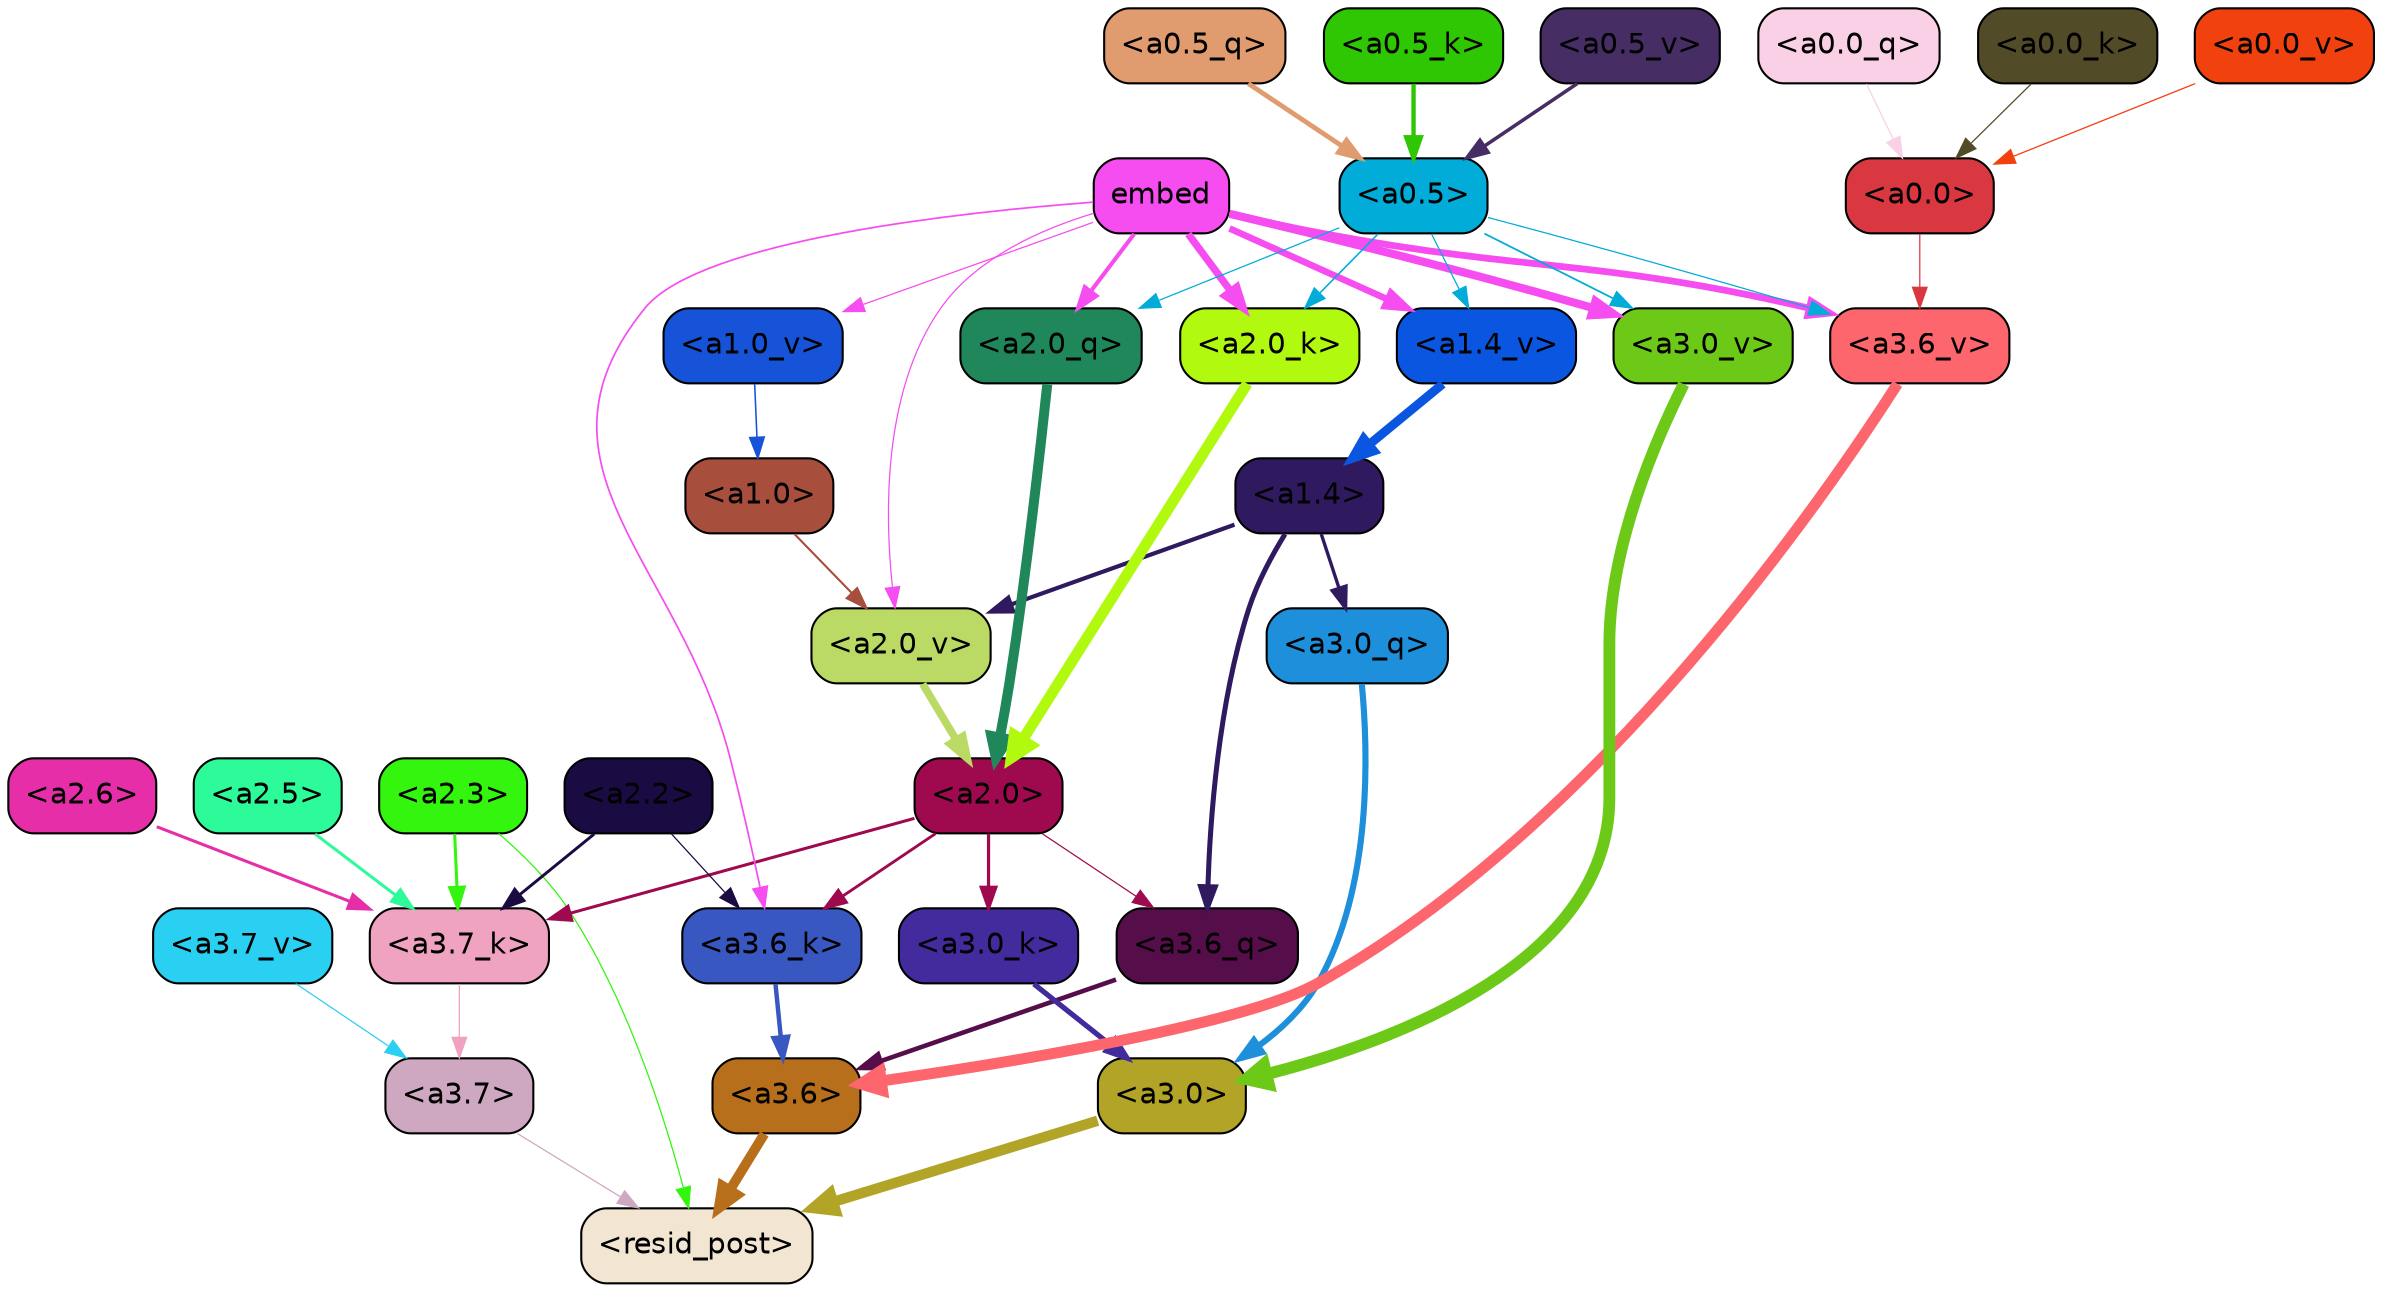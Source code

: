 strict digraph "" {
	graph [bgcolor=transparent,
		layout=dot,
		overlap=false,
		splines=true
	];
	"<a3.7>"	[color=black,
		fillcolor="#cea8c0",
		fontname=Helvetica,
		shape=box,
		style="filled, rounded"];
	"<resid_post>"	[color=black,
		fillcolor="#f2e6d2",
		fontname=Helvetica,
		shape=box,
		style="filled, rounded"];
	"<a3.7>" -> "<resid_post>"	[color="#cea8c0",
		penwidth=0.6];
	"<a3.6>"	[color=black,
		fillcolor="#b86f1b",
		fontname=Helvetica,
		shape=box,
		style="filled, rounded"];
	"<a3.6>" -> "<resid_post>"	[color="#b86f1b",
		penwidth=4.749041676521301];
	"<a3.0>"	[color=black,
		fillcolor="#b1a426",
		fontname=Helvetica,
		shape=box,
		style="filled, rounded"];
	"<a3.0>" -> "<resid_post>"	[color="#b1a426",
		penwidth=5.004215121269226];
	"<a2.3>"	[color=black,
		fillcolor="#33f50e",
		fontname=Helvetica,
		shape=box,
		style="filled, rounded"];
	"<a2.3>" -> "<resid_post>"	[color="#33f50e",
		penwidth=0.6];
	"<a3.7_k>"	[color=black,
		fillcolor="#f0a3c0",
		fontname=Helvetica,
		shape=box,
		style="filled, rounded"];
	"<a2.3>" -> "<a3.7_k>"	[color="#33f50e",
		penwidth=1.4559586644172668];
	"<a3.6_q>"	[color=black,
		fillcolor="#550e4a",
		fontname=Helvetica,
		shape=box,
		style="filled, rounded"];
	"<a3.6_q>" -> "<a3.6>"	[color="#550e4a",
		penwidth=2.199681341648102];
	"<a3.0_q>"	[color=black,
		fillcolor="#1d8fdb",
		fontname=Helvetica,
		shape=box,
		style="filled, rounded"];
	"<a3.0_q>" -> "<a3.0>"	[color="#1d8fdb",
		penwidth=2.9459195733070374];
	"<a3.7_k>" -> "<a3.7>"	[color="#f0a3c0",
		penwidth=0.6];
	"<a3.6_k>"	[color=black,
		fillcolor="#3857c1",
		fontname=Helvetica,
		shape=box,
		style="filled, rounded"];
	"<a3.6_k>" -> "<a3.6>"	[color="#3857c1",
		penwidth=2.13908451795578];
	"<a3.0_k>"	[color=black,
		fillcolor="#432a9d",
		fontname=Helvetica,
		shape=box,
		style="filled, rounded"];
	"<a3.0_k>" -> "<a3.0>"	[color="#432a9d",
		penwidth=2.520303964614868];
	"<a3.7_v>"	[color=black,
		fillcolor="#2ad0f1",
		fontname=Helvetica,
		shape=box,
		style="filled, rounded"];
	"<a3.7_v>" -> "<a3.7>"	[color="#2ad0f1",
		penwidth=0.6];
	"<a3.6_v>"	[color=black,
		fillcolor="#fe666e",
		fontname=Helvetica,
		shape=box,
		style="filled, rounded"];
	"<a3.6_v>" -> "<a3.6>"	[color="#fe666e",
		penwidth=5.297133803367615];
	"<a3.0_v>"	[color=black,
		fillcolor="#6dc918",
		fontname=Helvetica,
		shape=box,
		style="filled, rounded"];
	"<a3.0_v>" -> "<a3.0>"	[color="#6dc918",
		penwidth=5.680712580680847];
	"<a2.0>"	[color=black,
		fillcolor="#9f0a4e",
		fontname=Helvetica,
		shape=box,
		style="filled, rounded"];
	"<a2.0>" -> "<a3.6_q>"	[color="#9f0a4e",
		penwidth=0.6];
	"<a2.0>" -> "<a3.7_k>"	[color="#9f0a4e",
		penwidth=1.4582423567771912];
	"<a2.0>" -> "<a3.6_k>"	[color="#9f0a4e",
		penwidth=1.3792681694030762];
	"<a2.0>" -> "<a3.0_k>"	[color="#9f0a4e",
		penwidth=1.5433646440505981];
	"<a1.4>"	[color=black,
		fillcolor="#2f195f",
		fontname=Helvetica,
		shape=box,
		style="filled, rounded"];
	"<a1.4>" -> "<a3.6_q>"	[color="#2f195f",
		penwidth=2.419991135597229];
	"<a1.4>" -> "<a3.0_q>"	[color="#2f195f",
		penwidth=1.6166993975639343];
	"<a2.0_v>"	[color=black,
		fillcolor="#bbda65",
		fontname=Helvetica,
		shape=box,
		style="filled, rounded"];
	"<a1.4>" -> "<a2.0_v>"	[color="#2f195f",
		penwidth=2.0025704503059387];
	"<a2.6>"	[color=black,
		fillcolor="#e62ea8",
		fontname=Helvetica,
		shape=box,
		style="filled, rounded"];
	"<a2.6>" -> "<a3.7_k>"	[color="#e62ea8",
		penwidth=1.468173325061798];
	"<a2.5>"	[color=black,
		fillcolor="#2dfa98",
		fontname=Helvetica,
		shape=box,
		style="filled, rounded"];
	"<a2.5>" -> "<a3.7_k>"	[color="#2dfa98",
		penwidth=1.457568109035492];
	"<a2.2>"	[color=black,
		fillcolor="#1a0b42",
		fontname=Helvetica,
		shape=box,
		style="filled, rounded"];
	"<a2.2>" -> "<a3.7_k>"	[color="#1a0b42",
		penwidth=1.4199435114860535];
	"<a2.2>" -> "<a3.6_k>"	[color="#1a0b42",
		penwidth=0.6];
	embed	[color=black,
		fillcolor="#f64df0",
		fontname=Helvetica,
		shape=box,
		style="filled, rounded"];
	embed -> "<a3.6_k>"	[color="#f64df0",
		penwidth=0.8273519277572632];
	embed -> "<a3.6_v>"	[color="#f64df0",
		penwidth=3.2414157912135124];
	embed -> "<a3.0_v>"	[color="#f64df0",
		penwidth=3.929257571697235];
	"<a2.0_q>"	[color=black,
		fillcolor="#1f8759",
		fontname=Helvetica,
		shape=box,
		style="filled, rounded"];
	embed -> "<a2.0_q>"	[color="#f64df0",
		penwidth=1.964182734489441];
	"<a2.0_k>"	[color=black,
		fillcolor="#b2f910",
		fontname=Helvetica,
		shape=box,
		style="filled, rounded"];
	embed -> "<a2.0_k>"	[color="#f64df0",
		penwidth=3.5506991147994995];
	embed -> "<a2.0_v>"	[color="#f64df0",
		penwidth=0.6];
	"<a1.4_v>"	[color=black,
		fillcolor="#0a56e1",
		fontname=Helvetica,
		shape=box,
		style="filled, rounded"];
	embed -> "<a1.4_v>"	[color="#f64df0",
		penwidth=3.168231725692749];
	"<a1.0_v>"	[color=black,
		fillcolor="#1753d9",
		fontname=Helvetica,
		shape=box,
		style="filled, rounded"];
	embed -> "<a1.0_v>"	[color="#f64df0",
		penwidth=0.6];
	"<a0.5>"	[color=black,
		fillcolor="#01acd8",
		fontname=Helvetica,
		shape=box,
		style="filled, rounded"];
	"<a0.5>" -> "<a3.6_v>"	[color="#01acd8",
		penwidth=0.6];
	"<a0.5>" -> "<a3.0_v>"	[color="#01acd8",
		penwidth=0.8535017371177673];
	"<a0.5>" -> "<a2.0_q>"	[color="#01acd8",
		penwidth=0.6];
	"<a0.5>" -> "<a2.0_k>"	[color="#01acd8",
		penwidth=0.7573999166488647];
	"<a0.5>" -> "<a1.4_v>"	[color="#01acd8",
		penwidth=0.6];
	"<a0.0>"	[color=black,
		fillcolor="#d93840",
		fontname=Helvetica,
		shape=box,
		style="filled, rounded"];
	"<a0.0>" -> "<a3.6_v>"	[color="#d93840",
		penwidth=0.6];
	"<a2.0_q>" -> "<a2.0>"	[color="#1f8759",
		penwidth=4.792815744876862];
	"<a2.0_k>" -> "<a2.0>"	[color="#b2f910",
		penwidth=5.262323796749115];
	"<a2.0_v>" -> "<a2.0>"	[color="#bbda65",
		penwidth=3.7105380296707153];
	"<a1.0>"	[color=black,
		fillcolor="#a84e3c",
		fontname=Helvetica,
		shape=box,
		style="filled, rounded"];
	"<a1.0>" -> "<a2.0_v>"	[color="#a84e3c",
		penwidth=1.0112443566322327];
	"<a1.4_v>" -> "<a1.4>"	[color="#0a56e1",
		penwidth=4.302925705909729];
	"<a1.0_v>" -> "<a1.0>"	[color="#1753d9",
		penwidth=0.751367449760437];
	"<a0.5_q>"	[color=black,
		fillcolor="#e09b6f",
		fontname=Helvetica,
		shape=box,
		style="filled, rounded"];
	"<a0.5_q>" -> "<a0.5>"	[color="#e09b6f",
		penwidth=2.3275599479675293];
	"<a0.0_q>"	[color=black,
		fillcolor="#fad0e7",
		fontname=Helvetica,
		shape=box,
		style="filled, rounded"];
	"<a0.0_q>" -> "<a0.0>"	[color="#fad0e7",
		penwidth=0.6];
	"<a0.5_k>"	[color=black,
		fillcolor="#2fc703",
		fontname=Helvetica,
		shape=box,
		style="filled, rounded"];
	"<a0.5_k>" -> "<a0.5>"	[color="#2fc703",
		penwidth=2.1024985313415527];
	"<a0.0_k>"	[color=black,
		fillcolor="#524b28",
		fontname=Helvetica,
		shape=box,
		style="filled, rounded"];
	"<a0.0_k>" -> "<a0.0>"	[color="#524b28",
		penwidth=0.6];
	"<a0.5_v>"	[color=black,
		fillcolor="#462e64",
		fontname=Helvetica,
		shape=box,
		style="filled, rounded"];
	"<a0.5_v>" -> "<a0.5>"	[color="#462e64",
		penwidth=1.711136817932129];
	"<a0.0_v>"	[color=black,
		fillcolor="#f1410e",
		fontname=Helvetica,
		shape=box,
		style="filled, rounded"];
	"<a0.0_v>" -> "<a0.0>"	[color="#f1410e",
		penwidth=0.6];
}
